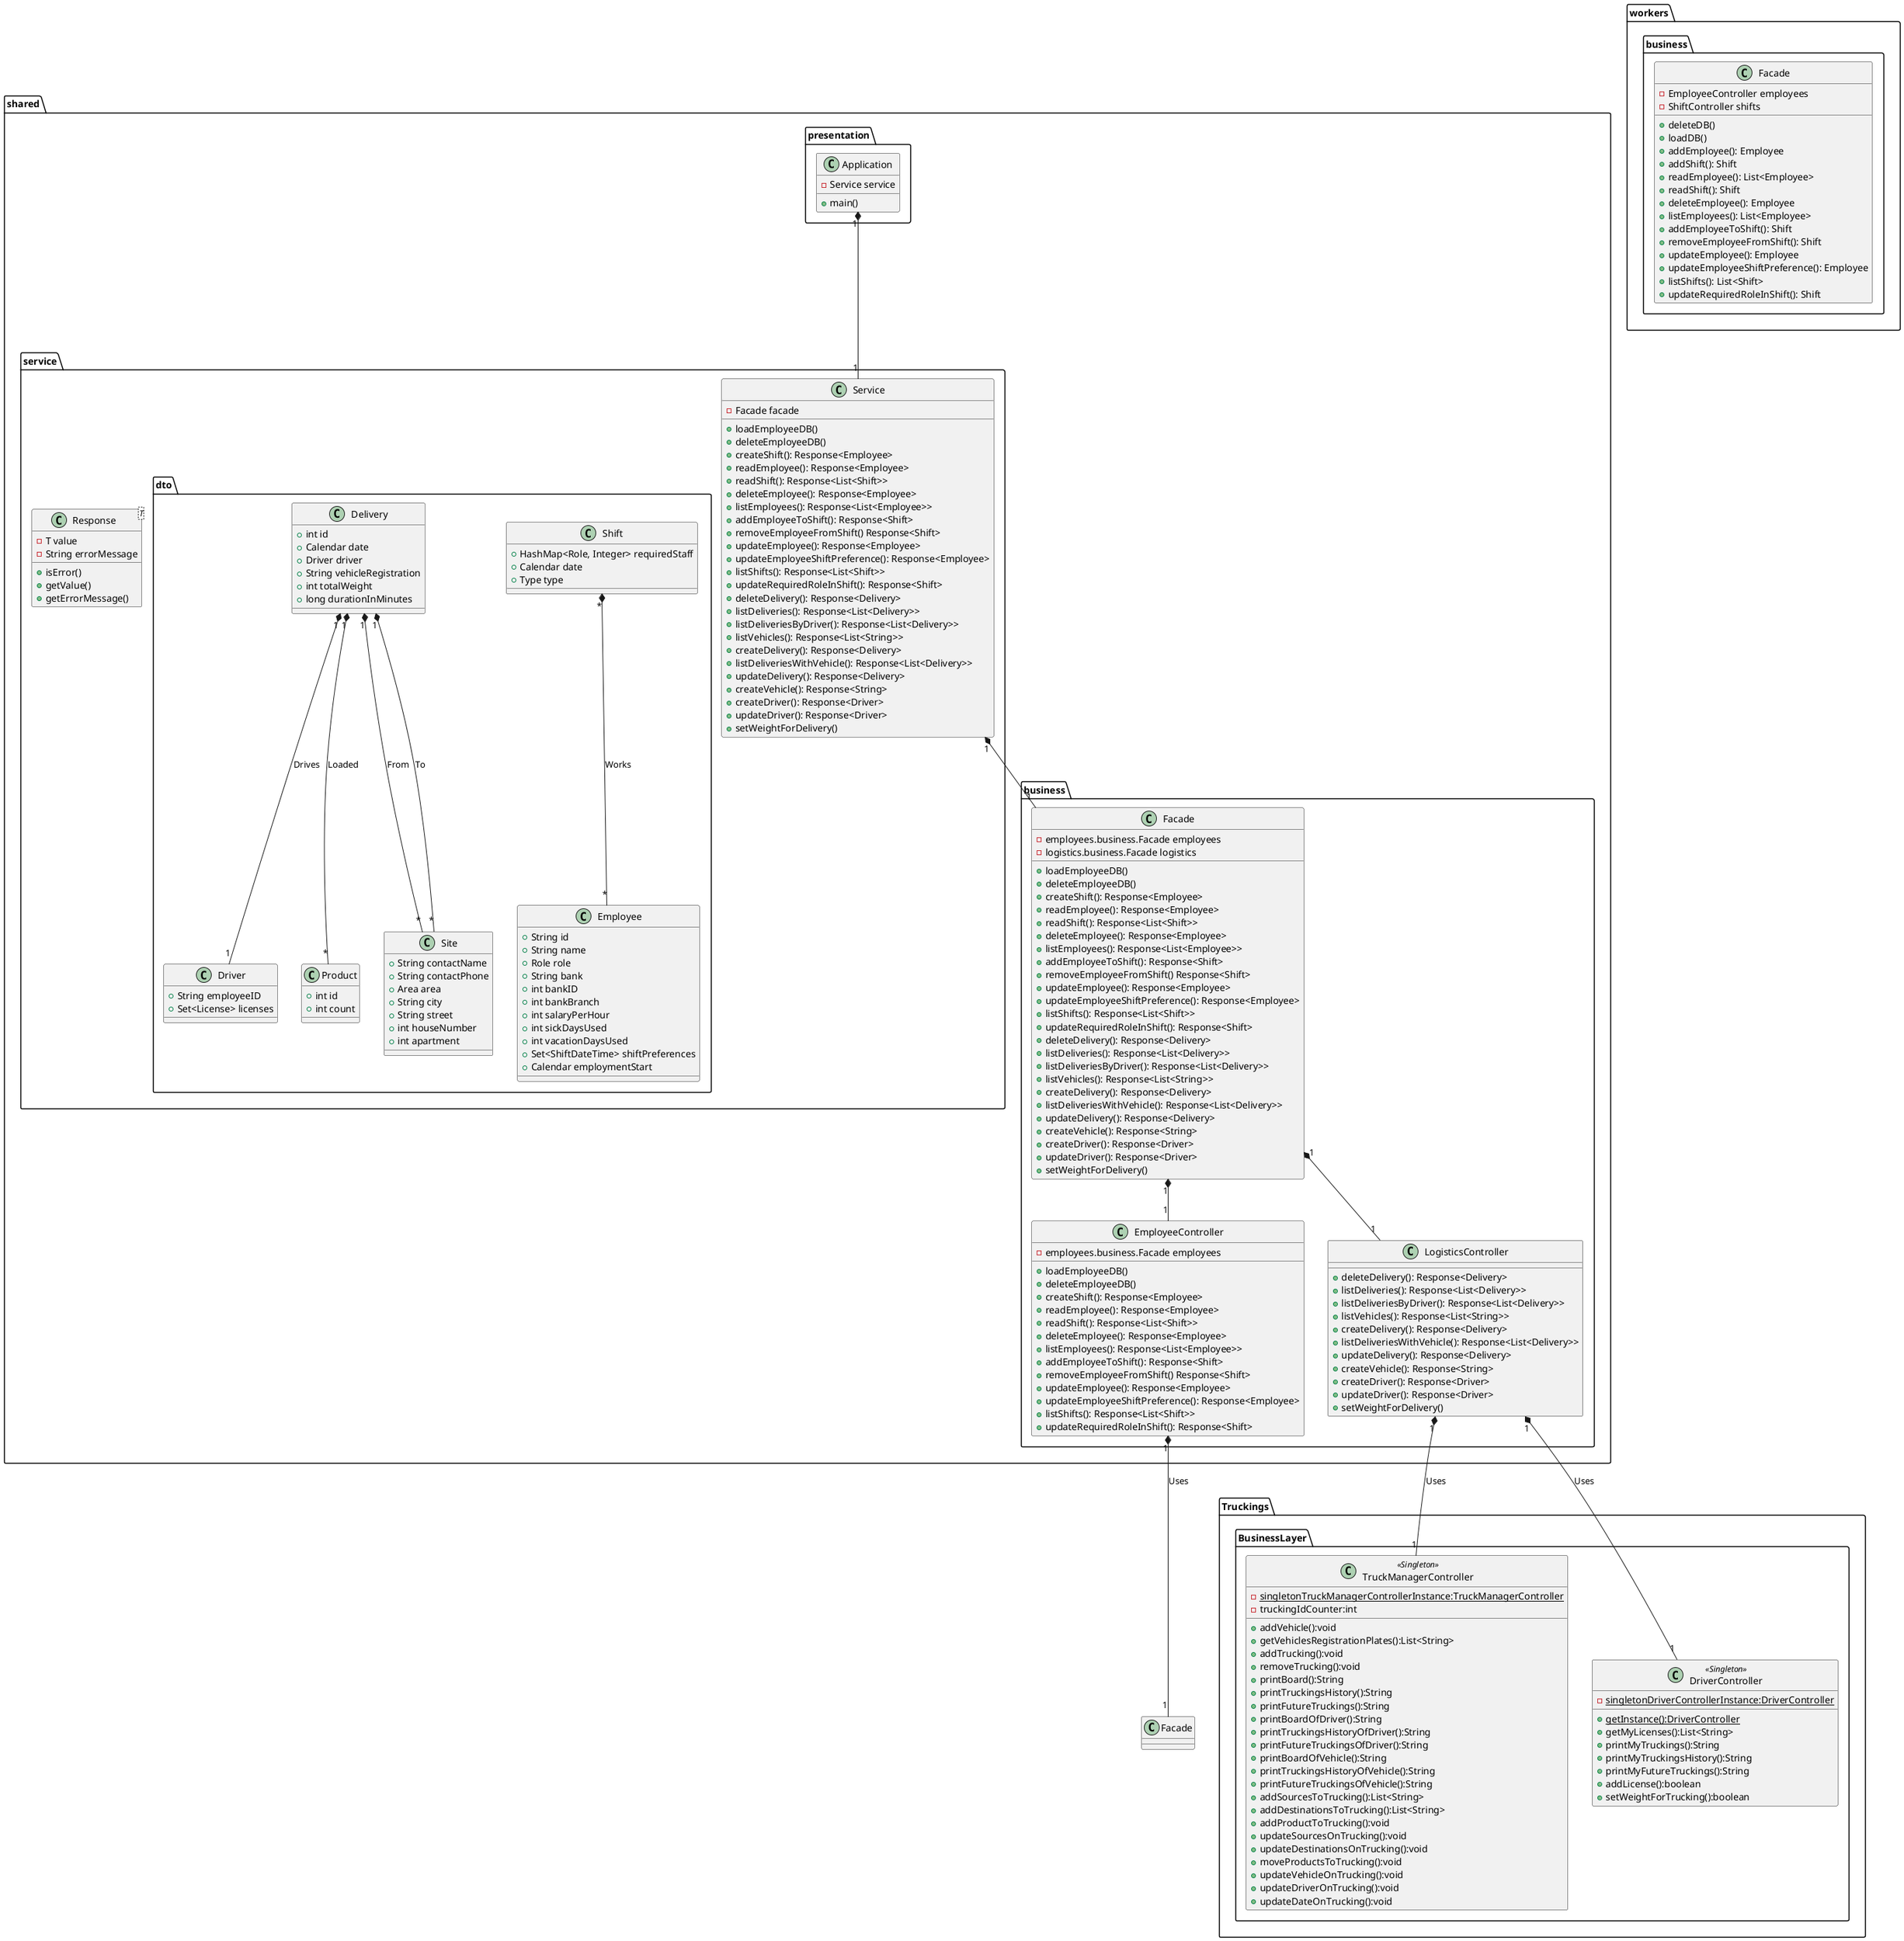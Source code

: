 title Class Diagram - Shared Module

@startuml
package shared {
  package shared.presentation {
    class Application {
      -Service service
      +main()
    }
  }

  package shared.service {
    class shared.service.Service {
      -Facade facade
      +loadEmployeeDB()
      +deleteEmployeeDB()
      +createShift(): Response<Employee>
      +readEmployee(): Response<Employee>
      +readShift(): Response<List<Shift>>
      +deleteEmployee(): Response<Employee>
      +listEmployees(): Response<List<Employee>>
      +addEmployeeToShift(): Response<Shift>
      +removeEmployeeFromShift() Response<Shift>
      +updateEmployee(): Response<Employee>
      +updateEmployeeShiftPreference(): Response<Employee>
      +listShifts(): Response<List<Shift>>
      +updateRequiredRoleInShift(): Response<Shift>
      +deleteDelivery(): Response<Delivery>
      +listDeliveries(): Response<List<Delivery>>
      +listDeliveriesByDriver(): Response<List<Delivery>>
      +listVehicles(): Response<List<String>>
      +createDelivery(): Response<Delivery>
      +listDeliveriesWithVehicle(): Response<List<Delivery>>
      +updateDelivery(): Response<Delivery>
      +createVehicle(): Response<String>
      +createDriver(): Response<Driver>
      +updateDriver(): Response<Driver>
      +setWeightForDelivery()
    }

    class shared.service.Response<T> {
      -T value
      -String errorMessage
      +isError()
      +getValue()
      +getErrorMessage()
    }

    package shared.service.dto {
      class shared.service.dto.Employee {
        +String id
        +String name
        +Role role
        +String bank
        +int bankID
        +int bankBranch
        +int salaryPerHour
        +int sickDaysUsed
        +int vacationDaysUsed
        +Set<ShiftDateTime> shiftPreferences
        +Calendar employmentStart
      }

      class shared.service.dto.Shift {
        +HashMap<Role, Integer> requiredStaff
        +Calendar date
        +Type type
      }

      class shared.service.dto.Delivery {
        +int id
        +Calendar date
        +Driver driver
        +String vehicleRegistration
        +int totalWeight
        +long durationInMinutes
      }

      class shared.service.dto.Driver {
        +String employeeID
        +Set<License> licenses
      }

      class shared.service.dto.Product {
        +int id
        +int count
      }

      class shared.service.dto.Site {
        +String contactName
        +String contactPhone
        +Area area
        +String city
        +String street
        +int houseNumber
        +int apartment
      }

      shared.service.dto.Delivery "1" *-- "1" shared.service.dto.Driver: Drives
      shared.service.dto.Delivery "1" *-- "*" shared.service.dto.Product: Loaded
      shared.service.dto.Delivery "1" *-- "*" shared.service.dto.Site: From
      shared.service.dto.Delivery "1" *-- "*" shared.service.dto.Site: To

      shared.service.dto.Shift "*" *-- "*" shared.service.dto.Employee: Works

      Application "1" *-- "1" shared.service.Service
    }
  }

  package shared.business {
    class shared.business.Facade {
      -employees.business.Facade employees
      -logistics.business.Facade logistics
      +loadEmployeeDB()
      +deleteEmployeeDB()
      +createShift(): Response<Employee>
      +readEmployee(): Response<Employee>
      +readShift(): Response<List<Shift>>
      +deleteEmployee(): Response<Employee>
      +listEmployees(): Response<List<Employee>>
      +addEmployeeToShift(): Response<Shift>
      +removeEmployeeFromShift() Response<Shift>
      +updateEmployee(): Response<Employee>
      +updateEmployeeShiftPreference(): Response<Employee>
      +listShifts(): Response<List<Shift>>
      +updateRequiredRoleInShift(): Response<Shift>
      +deleteDelivery(): Response<Delivery>
      +listDeliveries(): Response<List<Delivery>>
      +listDeliveriesByDriver(): Response<List<Delivery>>
      +listVehicles(): Response<List<String>>
      +createDelivery(): Response<Delivery>
      +listDeliveriesWithVehicle(): Response<List<Delivery>>
      +updateDelivery(): Response<Delivery>
      +createVehicle(): Response<String>
      +createDriver(): Response<Driver>
      +updateDriver(): Response<Driver>
      +setWeightForDelivery()
    }

    class shared.business.EmployeeController {
      -employees.business.Facade employees
      +loadEmployeeDB()
      +deleteEmployeeDB()
      +createShift(): Response<Employee>
      +readEmployee(): Response<Employee>
      +readShift(): Response<List<Shift>>
      +deleteEmployee(): Response<Employee>
      +listEmployees(): Response<List<Employee>>
      +addEmployeeToShift(): Response<Shift>
      +removeEmployeeFromShift() Response<Shift>
      +updateEmployee(): Response<Employee>
      +updateEmployeeShiftPreference(): Response<Employee>
      +listShifts(): Response<List<Shift>>
      +updateRequiredRoleInShift(): Response<Shift>
    }

    class shared.business.LogisticsController {
      +deleteDelivery(): Response<Delivery>
      +listDeliveries(): Response<List<Delivery>>
      +listDeliveriesByDriver(): Response<List<Delivery>>
      +listVehicles(): Response<List<String>>
      +createDelivery(): Response<Delivery>
      +listDeliveriesWithVehicle(): Response<List<Delivery>>
      +updateDelivery(): Response<Delivery>
      +createVehicle(): Response<String>
      +createDriver(): Response<Driver>
      +updateDriver(): Response<Driver>
      +setWeightForDelivery()
    }

    shared.business.Facade "1" *-- "1" shared.business.EmployeeController
    shared.business.Facade "1" *-- "1" shared.business.LogisticsController
  }

  shared.service.Service "1" *-- "1" shared.business.Facade
}

package workers {
  package business {
    class Facade {
      -EmployeeController employees
      -ShiftController shifts
      +deleteDB()
      +loadDB()
      +addEmployee(): Employee
      +addShift(): Shift
      +readEmployee(): List<Employee>
      +readShift(): Shift
      +deleteEmployee(): Employee
      +listEmployees(): List<Employee>
      +addEmployeeToShift(): Shift
      +removeEmployeeFromShift(): Shift
      +updateEmployee(): Employee
      +updateEmployeeShiftPreference(): Employee
      +listShifts(): List<Shift>
      +updateRequiredRoleInShift(): Shift
    }
  }
}


package Truckings <<Folder>> {
package BusinessLayer <<Folder>> {
  class TruckManagerController <<Singleton>> {
     -singletonTruckManagerControllerInstance:TruckManagerController {static}
     -truckingIdCounter:int
     +addVehicle():void
     +getVehiclesRegistrationPlates():List<String>
     +addTrucking():void
     +removeTrucking():void
     +printBoard():String
     +printTruckingsHistory():String
     +printFutureTruckings():String
     +printBoardOfDriver():String
     +printTruckingsHistoryOfDriver():String
     +printFutureTruckingsOfDriver():String
     +printBoardOfVehicle():String
     +printTruckingsHistoryOfVehicle():String
     +printFutureTruckingsOfVehicle():String
     +addSourcesToTrucking():List<String>
     +addDestinationsToTrucking():List<String>
     +addProductToTrucking():void
     +updateSourcesOnTrucking():void
     +updateDestinationsOnTrucking():void
     +moveProductsToTrucking():void
     +updateVehicleOnTrucking():void
     +updateDriverOnTrucking():void
     +updateDateOnTrucking():void
  }
  class DriverController <<Singleton>> {
     -singletonDriverControllerInstance:DriverController {static}
     +getInstance():DriverController {static}
     +getMyLicenses():List<String>
     +printMyTruckings():String
     +printMyTruckingsHistory():String
     +printMyFutureTruckings():String
     +addLicense():boolean
     +setWeightForTrucking():boolean
  }
}
}

shared.business.EmployeeController "1" *-- "1" Facade: Uses
shared.business.LogisticsController "1" *-- "1" DriverController: Uses
shared.business.LogisticsController "1" *-- "1" TruckManagerController : Uses
@enduml